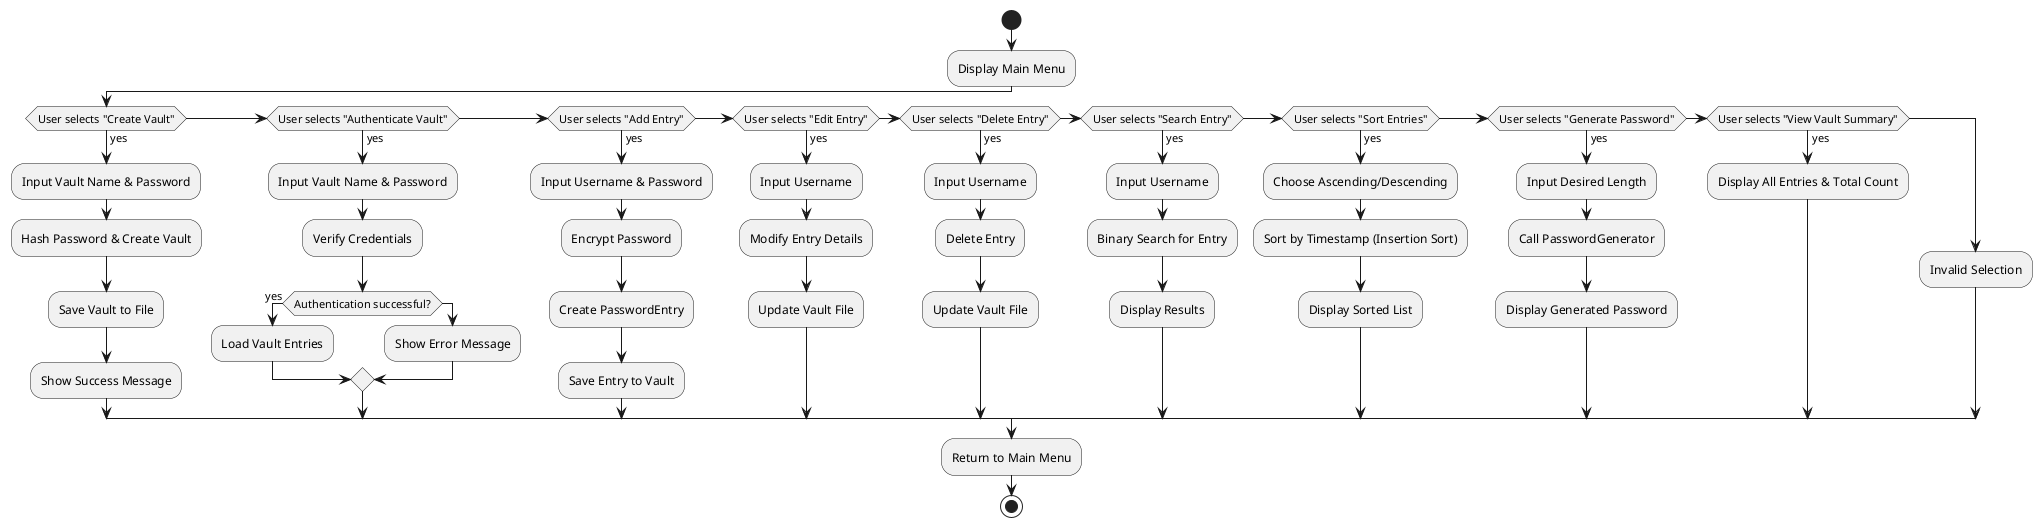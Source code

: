 @startuml
start

:Display Main Menu;

if (User selects "Create Vault") then (yes)
  :Input Vault Name & Password;
  :Hash Password & Create Vault;
  :Save Vault to File;
  :Show Success Message;
elseif (User selects "Authenticate Vault") then (yes)
  :Input Vault Name & Password;
  :Verify Credentials;
  if (Authentication successful?) then (yes)
    :Load Vault Entries;
  else
    :Show Error Message;
  endif
elseif (User selects "Add Entry") then (yes)
  :Input Username & Password;
  :Encrypt Password;
  :Create PasswordEntry;
  :Save Entry to Vault;
elseif (User selects "Edit Entry") then (yes)
  :Input Username;
  :Modify Entry Details;
  :Update Vault File;
elseif (User selects "Delete Entry") then (yes)
  :Input Username;
  :Delete Entry;
  :Update Vault File;
elseif (User selects "Search Entry") then (yes)
  :Input Username;
  :Binary Search for Entry;
  :Display Results;
elseif (User selects "Sort Entries") then (yes)
  :Choose Ascending/Descending;
  :Sort by Timestamp (Insertion Sort);
  :Display Sorted List;
elseif (User selects "Generate Password") then (yes)
  :Input Desired Length;
  :Call PasswordGenerator;
  :Display Generated Password;
elseif (User selects "View Vault Summary") then (yes)
  :Display All Entries & Total Count;
else
  :Invalid Selection;
endif

:Return to Main Menu;
stop
@enduml
